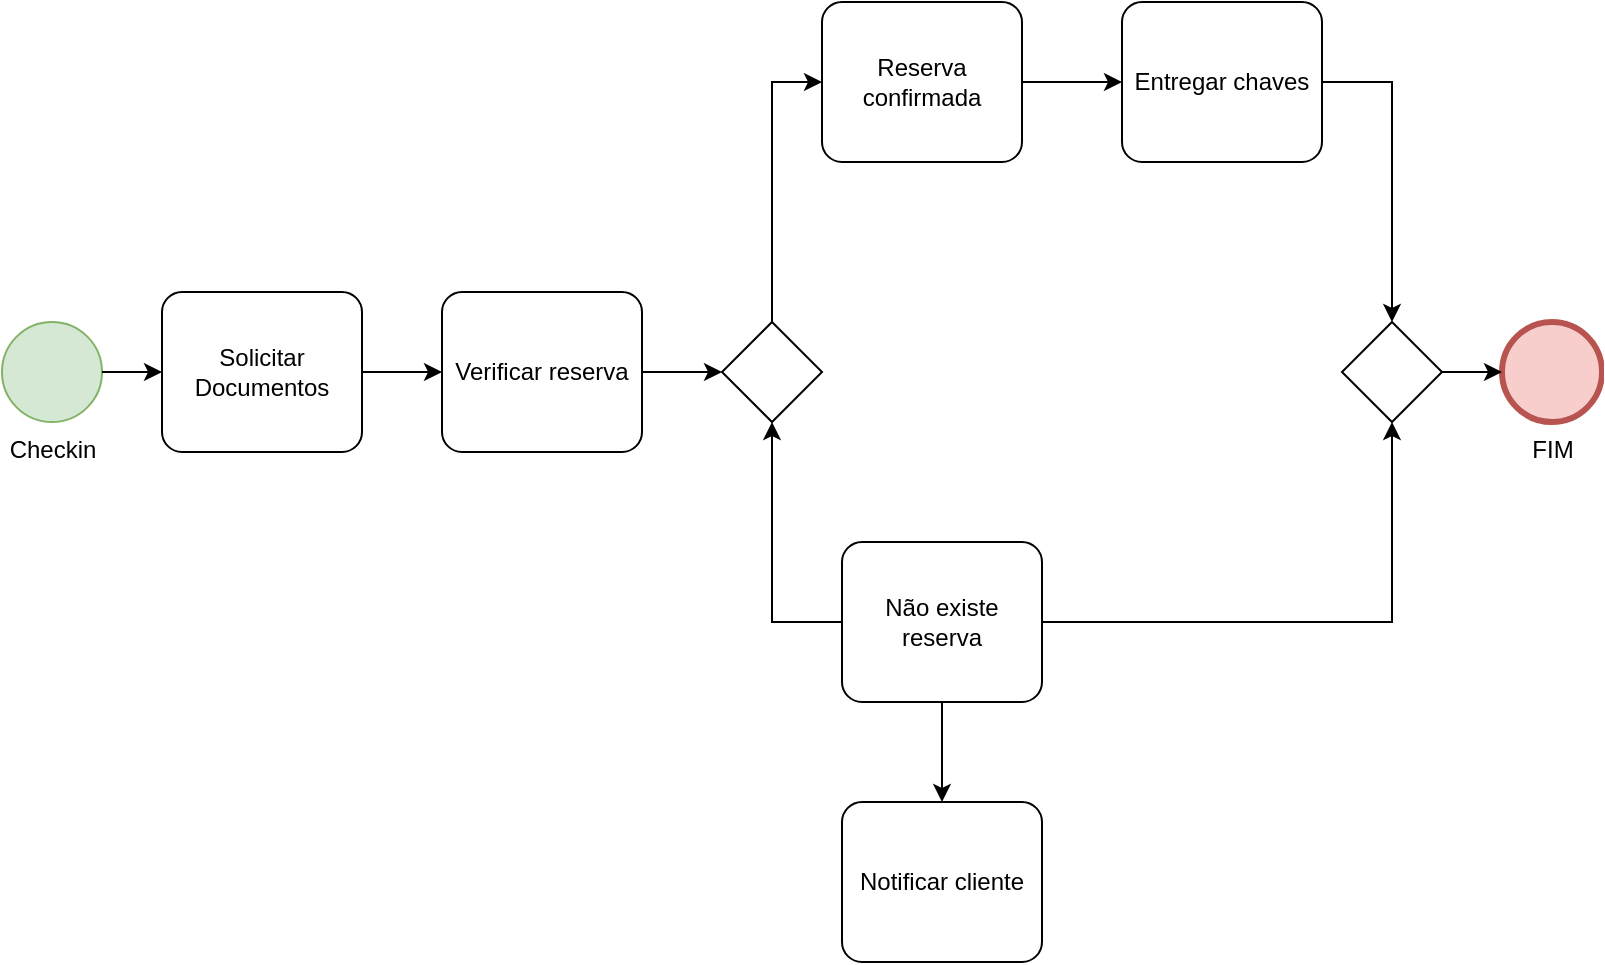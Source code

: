 <mxfile version="24.0.2" type="google">
  <diagram name="Página-1" id="oyixfq0VHjPVHZ6EHOQl">
    <mxGraphModel dx="1257" dy="634" grid="1" gridSize="10" guides="1" tooltips="1" connect="1" arrows="1" fold="1" page="1" pageScale="1" pageWidth="827" pageHeight="1169" math="0" shadow="0">
      <root>
        <mxCell id="0" />
        <mxCell id="1" parent="0" />
        <mxCell id="RJKmq4Qkfg8tTIcIR5wX-1" value="Checkin" style="points=[[0.145,0.145,0],[0.5,0,0],[0.855,0.145,0],[1,0.5,0],[0.855,0.855,0],[0.5,1,0],[0.145,0.855,0],[0,0.5,0]];shape=mxgraph.bpmn.event;html=1;verticalLabelPosition=bottom;labelBackgroundColor=#ffffff;verticalAlign=top;align=center;perimeter=ellipsePerimeter;outlineConnect=0;aspect=fixed;outline=standard;symbol=general;fillColor=#d5e8d4;strokeColor=#82b366;" vertex="1" parent="1">
          <mxGeometry x="20" y="290" width="50" height="50" as="geometry" />
        </mxCell>
        <mxCell id="RJKmq4Qkfg8tTIcIR5wX-2" value="Solicitar Documentos" style="points=[[0.25,0,0],[0.5,0,0],[0.75,0,0],[1,0.25,0],[1,0.5,0],[1,0.75,0],[0.75,1,0],[0.5,1,0],[0.25,1,0],[0,0.75,0],[0,0.5,0],[0,0.25,0]];shape=mxgraph.bpmn.task;whiteSpace=wrap;rectStyle=rounded;size=10;html=1;container=1;expand=0;collapsible=0;taskMarker=abstract;" vertex="1" parent="1">
          <mxGeometry x="100" y="275" width="100" height="80" as="geometry" />
        </mxCell>
        <mxCell id="RJKmq4Qkfg8tTIcIR5wX-3" style="edgeStyle=orthogonalEdgeStyle;rounded=0;orthogonalLoop=1;jettySize=auto;html=1;entryX=0;entryY=0.5;entryDx=0;entryDy=0;entryPerimeter=0;" edge="1" parent="1" source="RJKmq4Qkfg8tTIcIR5wX-1" target="RJKmq4Qkfg8tTIcIR5wX-2">
          <mxGeometry relative="1" as="geometry" />
        </mxCell>
        <mxCell id="RJKmq4Qkfg8tTIcIR5wX-4" value="Verificar reserva" style="points=[[0.25,0,0],[0.5,0,0],[0.75,0,0],[1,0.25,0],[1,0.5,0],[1,0.75,0],[0.75,1,0],[0.5,1,0],[0.25,1,0],[0,0.75,0],[0,0.5,0],[0,0.25,0]];shape=mxgraph.bpmn.task;whiteSpace=wrap;rectStyle=rounded;size=10;html=1;container=1;expand=0;collapsible=0;taskMarker=abstract;" vertex="1" parent="1">
          <mxGeometry x="240" y="275" width="100" height="80" as="geometry" />
        </mxCell>
        <mxCell id="RJKmq4Qkfg8tTIcIR5wX-5" style="edgeStyle=orthogonalEdgeStyle;rounded=0;orthogonalLoop=1;jettySize=auto;html=1;entryX=0;entryY=0.5;entryDx=0;entryDy=0;entryPerimeter=0;" edge="1" parent="1" source="RJKmq4Qkfg8tTIcIR5wX-2" target="RJKmq4Qkfg8tTIcIR5wX-4">
          <mxGeometry relative="1" as="geometry" />
        </mxCell>
        <mxCell id="RJKmq4Qkfg8tTIcIR5wX-6" value="" style="points=[[0.25,0.25,0],[0.5,0,0],[0.75,0.25,0],[1,0.5,0],[0.75,0.75,0],[0.5,1,0],[0.25,0.75,0],[0,0.5,0]];shape=mxgraph.bpmn.gateway2;html=1;verticalLabelPosition=bottom;labelBackgroundColor=#ffffff;verticalAlign=top;align=center;perimeter=rhombusPerimeter;outlineConnect=0;outline=none;symbol=none;" vertex="1" parent="1">
          <mxGeometry x="380" y="290" width="50" height="50" as="geometry" />
        </mxCell>
        <mxCell id="RJKmq4Qkfg8tTIcIR5wX-7" style="edgeStyle=orthogonalEdgeStyle;rounded=0;orthogonalLoop=1;jettySize=auto;html=1;entryX=0;entryY=0.5;entryDx=0;entryDy=0;entryPerimeter=0;" edge="1" parent="1" source="RJKmq4Qkfg8tTIcIR5wX-4" target="RJKmq4Qkfg8tTIcIR5wX-6">
          <mxGeometry relative="1" as="geometry" />
        </mxCell>
        <mxCell id="RJKmq4Qkfg8tTIcIR5wX-19" style="edgeStyle=orthogonalEdgeStyle;rounded=0;orthogonalLoop=1;jettySize=auto;html=1;entryX=0.5;entryY=1;entryDx=0;entryDy=0;entryPerimeter=0;" edge="1" parent="1" source="RJKmq4Qkfg8tTIcIR5wX-8" target="RJKmq4Qkfg8tTIcIR5wX-20">
          <mxGeometry relative="1" as="geometry">
            <mxPoint x="790" y="390" as="targetPoint" />
          </mxGeometry>
        </mxCell>
        <mxCell id="RJKmq4Qkfg8tTIcIR5wX-8" value="Não existe reserva" style="points=[[0.25,0,0],[0.5,0,0],[0.75,0,0],[1,0.25,0],[1,0.5,0],[1,0.75,0],[0.75,1,0],[0.5,1,0],[0.25,1,0],[0,0.75,0],[0,0.5,0],[0,0.25,0]];shape=mxgraph.bpmn.task;whiteSpace=wrap;rectStyle=rounded;size=10;html=1;container=1;expand=0;collapsible=0;taskMarker=abstract;" vertex="1" parent="1">
          <mxGeometry x="440" y="400" width="100" height="80" as="geometry" />
        </mxCell>
        <mxCell id="RJKmq4Qkfg8tTIcIR5wX-10" value="Notificar cliente" style="points=[[0.25,0,0],[0.5,0,0],[0.75,0,0],[1,0.25,0],[1,0.5,0],[1,0.75,0],[0.75,1,0],[0.5,1,0],[0.25,1,0],[0,0.75,0],[0,0.5,0],[0,0.25,0]];shape=mxgraph.bpmn.task;whiteSpace=wrap;rectStyle=rounded;size=10;html=1;container=1;expand=0;collapsible=0;taskMarker=abstract;" vertex="1" parent="1">
          <mxGeometry x="440" y="530" width="100" height="80" as="geometry" />
        </mxCell>
        <mxCell id="RJKmq4Qkfg8tTIcIR5wX-12" value="Reserva confirmada" style="points=[[0.25,0,0],[0.5,0,0],[0.75,0,0],[1,0.25,0],[1,0.5,0],[1,0.75,0],[0.75,1,0],[0.5,1,0],[0.25,1,0],[0,0.75,0],[0,0.5,0],[0,0.25,0]];shape=mxgraph.bpmn.task;whiteSpace=wrap;rectStyle=rounded;size=10;html=1;container=1;expand=0;collapsible=0;taskMarker=abstract;" vertex="1" parent="1">
          <mxGeometry x="430" y="130" width="100" height="80" as="geometry" />
        </mxCell>
        <mxCell id="RJKmq4Qkfg8tTIcIR5wX-13" value="Entregar chaves" style="points=[[0.25,0,0],[0.5,0,0],[0.75,0,0],[1,0.25,0],[1,0.5,0],[1,0.75,0],[0.75,1,0],[0.5,1,0],[0.25,1,0],[0,0.75,0],[0,0.5,0],[0,0.25,0]];shape=mxgraph.bpmn.task;whiteSpace=wrap;rectStyle=rounded;size=10;html=1;container=1;expand=0;collapsible=0;taskMarker=abstract;" vertex="1" parent="1">
          <mxGeometry x="580" y="130" width="100" height="80" as="geometry" />
        </mxCell>
        <mxCell id="RJKmq4Qkfg8tTIcIR5wX-15" style="edgeStyle=orthogonalEdgeStyle;rounded=0;orthogonalLoop=1;jettySize=auto;html=1;entryX=0;entryY=0.5;entryDx=0;entryDy=0;entryPerimeter=0;" edge="1" parent="1" source="RJKmq4Qkfg8tTIcIR5wX-12" target="RJKmq4Qkfg8tTIcIR5wX-13">
          <mxGeometry relative="1" as="geometry" />
        </mxCell>
        <mxCell id="RJKmq4Qkfg8tTIcIR5wX-17" style="edgeStyle=orthogonalEdgeStyle;rounded=0;orthogonalLoop=1;jettySize=auto;html=1;entryX=0.5;entryY=0;entryDx=0;entryDy=0;entryPerimeter=0;" edge="1" parent="1" source="RJKmq4Qkfg8tTIcIR5wX-8" target="RJKmq4Qkfg8tTIcIR5wX-10">
          <mxGeometry relative="1" as="geometry" />
        </mxCell>
        <mxCell id="RJKmq4Qkfg8tTIcIR5wX-18" value="FIM" style="points=[[0.145,0.145,0],[0.5,0,0],[0.855,0.145,0],[1,0.5,0],[0.855,0.855,0],[0.5,1,0],[0.145,0.855,0],[0,0.5,0]];shape=mxgraph.bpmn.event;html=1;verticalLabelPosition=bottom;labelBackgroundColor=#ffffff;verticalAlign=top;align=center;perimeter=ellipsePerimeter;outlineConnect=0;aspect=fixed;outline=end;symbol=terminate2;fillColor=#f8cecc;strokeColor=#b85450;" vertex="1" parent="1">
          <mxGeometry x="770" y="290" width="50" height="50" as="geometry" />
        </mxCell>
        <mxCell id="RJKmq4Qkfg8tTIcIR5wX-22" style="edgeStyle=orthogonalEdgeStyle;rounded=0;orthogonalLoop=1;jettySize=auto;html=1;exitX=1;exitY=0.5;exitDx=0;exitDy=0;exitPerimeter=0;" edge="1" parent="1" source="RJKmq4Qkfg8tTIcIR5wX-20" target="RJKmq4Qkfg8tTIcIR5wX-18">
          <mxGeometry relative="1" as="geometry" />
        </mxCell>
        <mxCell id="RJKmq4Qkfg8tTIcIR5wX-20" value="" style="points=[[0.25,0.25,0],[0.5,0,0],[0.75,0.25,0],[1,0.5,0],[0.75,0.75,0],[0.5,1,0],[0.25,0.75,0],[0,0.5,0]];shape=mxgraph.bpmn.gateway2;html=1;verticalLabelPosition=bottom;labelBackgroundColor=#ffffff;verticalAlign=top;align=center;perimeter=rhombusPerimeter;outlineConnect=0;outline=none;symbol=none;" vertex="1" parent="1">
          <mxGeometry x="690" y="290" width="50" height="50" as="geometry" />
        </mxCell>
        <mxCell id="RJKmq4Qkfg8tTIcIR5wX-21" style="edgeStyle=orthogonalEdgeStyle;rounded=0;orthogonalLoop=1;jettySize=auto;html=1;entryX=0.5;entryY=0;entryDx=0;entryDy=0;entryPerimeter=0;" edge="1" parent="1" source="RJKmq4Qkfg8tTIcIR5wX-13" target="RJKmq4Qkfg8tTIcIR5wX-20">
          <mxGeometry relative="1" as="geometry" />
        </mxCell>
        <mxCell id="RJKmq4Qkfg8tTIcIR5wX-24" style="edgeStyle=orthogonalEdgeStyle;rounded=0;orthogonalLoop=1;jettySize=auto;html=1;entryX=0.5;entryY=1;entryDx=0;entryDy=0;entryPerimeter=0;" edge="1" parent="1" source="RJKmq4Qkfg8tTIcIR5wX-8" target="RJKmq4Qkfg8tTIcIR5wX-6">
          <mxGeometry relative="1" as="geometry" />
        </mxCell>
        <mxCell id="RJKmq4Qkfg8tTIcIR5wX-25" style="edgeStyle=orthogonalEdgeStyle;rounded=0;orthogonalLoop=1;jettySize=auto;html=1;entryX=0;entryY=0.5;entryDx=0;entryDy=0;entryPerimeter=0;" edge="1" parent="1" source="RJKmq4Qkfg8tTIcIR5wX-6" target="RJKmq4Qkfg8tTIcIR5wX-12">
          <mxGeometry relative="1" as="geometry" />
        </mxCell>
      </root>
    </mxGraphModel>
  </diagram>
</mxfile>
